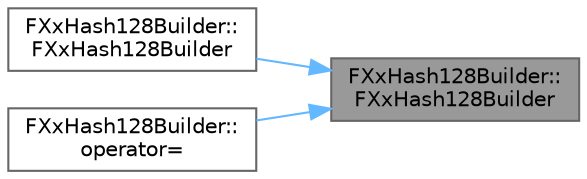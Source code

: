 digraph "FXxHash128Builder::FXxHash128Builder"
{
 // INTERACTIVE_SVG=YES
 // LATEX_PDF_SIZE
  bgcolor="transparent";
  edge [fontname=Helvetica,fontsize=10,labelfontname=Helvetica,labelfontsize=10];
  node [fontname=Helvetica,fontsize=10,shape=box,height=0.2,width=0.4];
  rankdir="RL";
  Node1 [id="Node000001",label="FXxHash128Builder::\lFXxHash128Builder",height=0.2,width=0.4,color="gray40", fillcolor="grey60", style="filled", fontcolor="black",tooltip=" "];
  Node1 -> Node2 [id="edge1_Node000001_Node000002",dir="back",color="steelblue1",style="solid",tooltip=" "];
  Node2 [id="Node000002",label="FXxHash128Builder::\lFXxHash128Builder",height=0.2,width=0.4,color="grey40", fillcolor="white", style="filled",URL="$d4/d2d/classFXxHash128Builder.html#a4139f19345498cc5ff2311970c4dd472",tooltip=" "];
  Node1 -> Node3 [id="edge2_Node000001_Node000003",dir="back",color="steelblue1",style="solid",tooltip=" "];
  Node3 [id="Node000003",label="FXxHash128Builder::\loperator=",height=0.2,width=0.4,color="grey40", fillcolor="white", style="filled",URL="$d4/d2d/classFXxHash128Builder.html#abd5f893d6a4028407594cca1885617b0",tooltip=" "];
}
